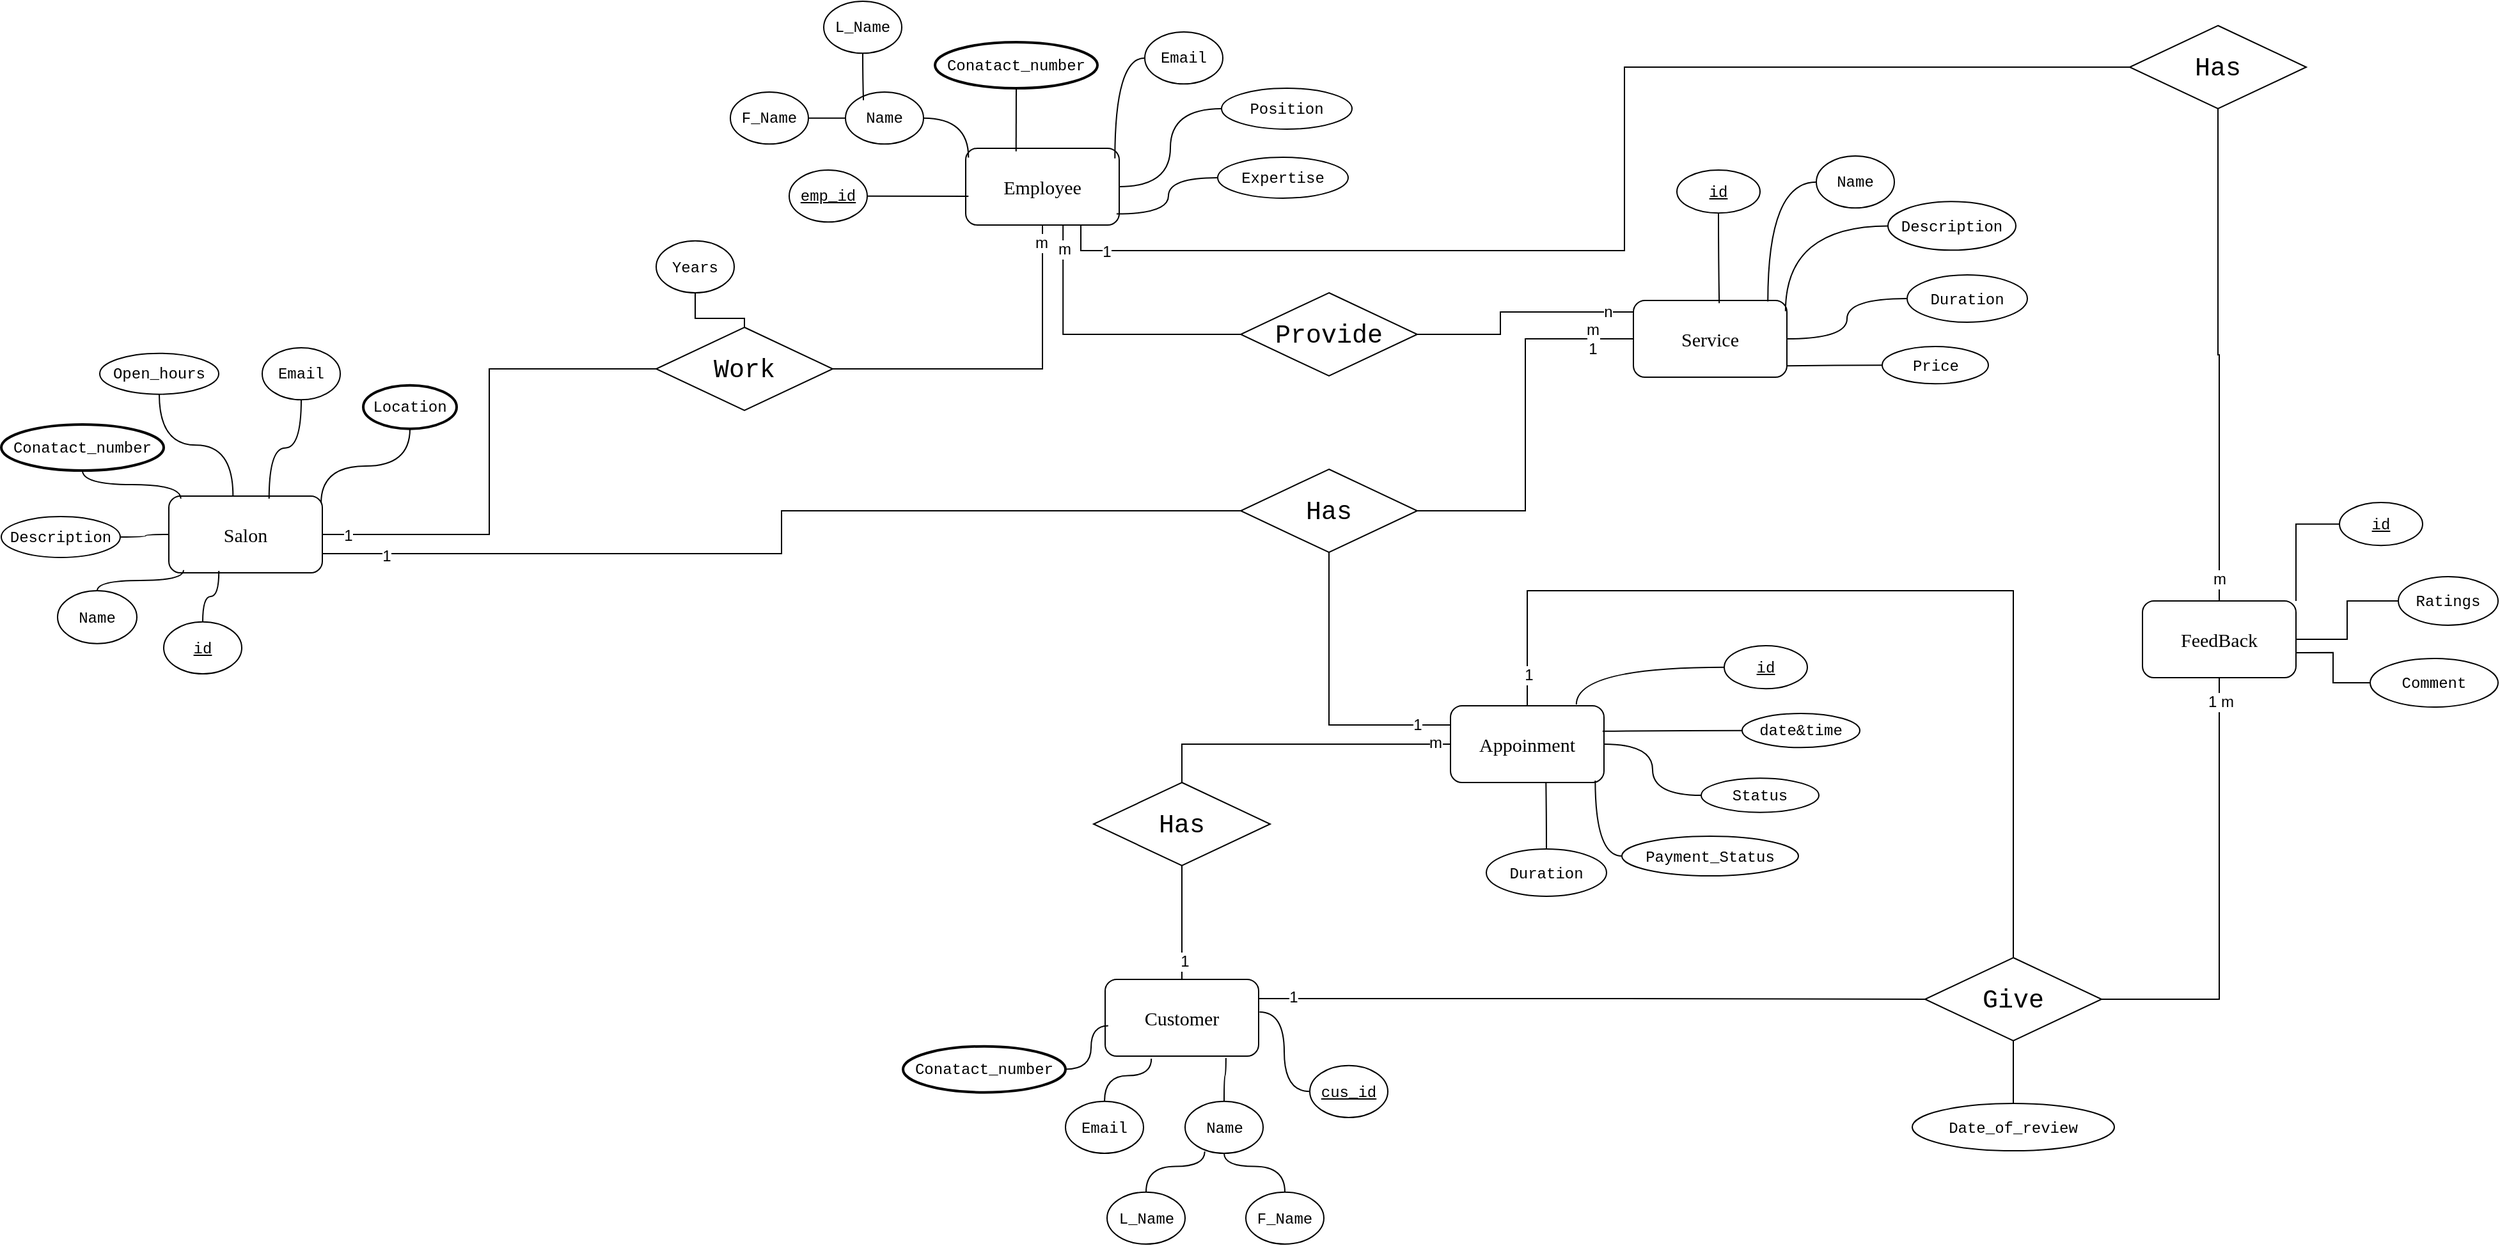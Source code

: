 <mxfile version="26.2.2">
  <diagram name="Page-1" id="j1vBJxc2RjEBW7J9sQVq">
    <mxGraphModel dx="1355" dy="1359" grid="0" gridSize="10" guides="1" tooltips="1" connect="1" arrows="1" fold="1" page="0" pageScale="1" pageWidth="850" pageHeight="1100" math="0" shadow="0">
      <root>
        <mxCell id="0" />
        <mxCell id="1" parent="0" />
        <mxCell id="t2eCOnF7JoxN58FBNp2V-71" value="" style="group" parent="1" vertex="1" connectable="0">
          <mxGeometry x="-434" y="-424" width="356" height="255.0" as="geometry" />
        </mxCell>
        <mxCell id="t2eCOnF7JoxN58FBNp2V-1" value="&lt;font face=&quot;Lucida Console&quot; style=&quot;font-size: 15px;&quot;&gt;Salon&lt;/font&gt;" style="rounded=1;whiteSpace=wrap;html=1;" parent="t2eCOnF7JoxN58FBNp2V-71" vertex="1">
          <mxGeometry x="131" y="116" width="120" height="60" as="geometry" />
        </mxCell>
        <mxCell id="t2eCOnF7JoxN58FBNp2V-2" value="&lt;u&gt;&lt;font face=&quot;Courier New&quot;&gt;id&lt;/font&gt;&lt;/u&gt;" style="ellipse;whiteSpace=wrap;html=1;" parent="t2eCOnF7JoxN58FBNp2V-71" vertex="1">
          <mxGeometry x="127" y="214.33" width="61" height="40.67" as="geometry" />
        </mxCell>
        <mxCell id="t2eCOnF7JoxN58FBNp2V-3" value="&lt;font style=&quot;&quot; face=&quot;Courier New&quot;&gt;Name&lt;/font&gt;" style="ellipse;whiteSpace=wrap;html=1;" parent="t2eCOnF7JoxN58FBNp2V-71" vertex="1">
          <mxGeometry x="44" y="190" width="62" height="41.34" as="geometry" />
        </mxCell>
        <mxCell id="t2eCOnF7JoxN58FBNp2V-4" value="&lt;font style=&quot;&quot; face=&quot;Courier New&quot;&gt;Conatact_number&lt;/font&gt;" style="ellipse;whiteSpace=wrap;html=1;strokeWidth=2;" parent="t2eCOnF7JoxN58FBNp2V-71" vertex="1">
          <mxGeometry y="60" width="127" height="36" as="geometry" />
        </mxCell>
        <mxCell id="t2eCOnF7JoxN58FBNp2V-5" value="&lt;font style=&quot;&quot; face=&quot;Courier New&quot;&gt;Email&lt;/font&gt;" style="ellipse;whiteSpace=wrap;html=1;" parent="t2eCOnF7JoxN58FBNp2V-71" vertex="1">
          <mxGeometry x="204" width="61" height="40.67" as="geometry" />
        </mxCell>
        <mxCell id="t2eCOnF7JoxN58FBNp2V-6" value="&lt;font style=&quot;&quot; face=&quot;Courier New&quot;&gt;Location&lt;/font&gt;" style="ellipse;whiteSpace=wrap;html=1;strokeWidth=2;perimeterSpacing=0;strokeColor=default;" parent="t2eCOnF7JoxN58FBNp2V-71" vertex="1">
          <mxGeometry x="283" y="29.34" width="73" height="34" as="geometry" />
        </mxCell>
        <mxCell id="t2eCOnF7JoxN58FBNp2V-39" style="edgeStyle=orthogonalEdgeStyle;rounded=0;orthogonalLoop=1;jettySize=auto;html=1;fontSize=12;startSize=8;endSize=8;strokeColor=default;align=center;verticalAlign=middle;fontFamily=Helvetica;fontColor=default;labelBackgroundColor=default;elbow=vertical;startFill=0;endArrow=none;curved=1;" parent="t2eCOnF7JoxN58FBNp2V-71" source="t2eCOnF7JoxN58FBNp2V-7" target="t2eCOnF7JoxN58FBNp2V-1" edge="1">
          <mxGeometry relative="1" as="geometry" />
        </mxCell>
        <mxCell id="t2eCOnF7JoxN58FBNp2V-7" value="&lt;font style=&quot;&quot; face=&quot;Courier New&quot;&gt;Description&lt;/font&gt;" style="ellipse;whiteSpace=wrap;html=1;" parent="t2eCOnF7JoxN58FBNp2V-71" vertex="1">
          <mxGeometry y="132" width="93" height="32" as="geometry" />
        </mxCell>
        <mxCell id="t2eCOnF7JoxN58FBNp2V-8" value="&lt;font style=&quot;&quot; face=&quot;Courier New&quot;&gt;Open_hours&lt;/font&gt;" style="ellipse;whiteSpace=wrap;html=1;" parent="t2eCOnF7JoxN58FBNp2V-71" vertex="1">
          <mxGeometry x="77" y="4.34" width="93" height="32" as="geometry" />
        </mxCell>
        <mxCell id="t2eCOnF7JoxN58FBNp2V-37" style="edgeStyle=elbowEdgeStyle;rounded=0;orthogonalLoop=1;jettySize=auto;html=1;entryX=0.326;entryY=0.976;entryDx=0;entryDy=0;entryPerimeter=0;fontSize=12;elbow=vertical;endArrow=none;startFill=0;curved=1;" parent="t2eCOnF7JoxN58FBNp2V-71" source="t2eCOnF7JoxN58FBNp2V-2" target="t2eCOnF7JoxN58FBNp2V-1" edge="1">
          <mxGeometry relative="1" as="geometry" />
        </mxCell>
        <mxCell id="t2eCOnF7JoxN58FBNp2V-38" style="edgeStyle=elbowEdgeStyle;rounded=0;orthogonalLoop=1;jettySize=auto;html=1;entryX=0.096;entryY=0.965;entryDx=0;entryDy=0;entryPerimeter=0;fontSize=12;startSize=8;endSize=8;endArrow=none;startFill=0;elbow=vertical;curved=1;" parent="t2eCOnF7JoxN58FBNp2V-71" source="t2eCOnF7JoxN58FBNp2V-3" target="t2eCOnF7JoxN58FBNp2V-1" edge="1">
          <mxGeometry relative="1" as="geometry" />
        </mxCell>
        <mxCell id="t2eCOnF7JoxN58FBNp2V-41" style="edgeStyle=orthogonalEdgeStyle;rounded=0;orthogonalLoop=1;jettySize=auto;html=1;entryX=0.418;entryY=-0.001;entryDx=0;entryDy=0;entryPerimeter=0;fontSize=12;startSize=8;endSize=8;strokeColor=default;align=center;verticalAlign=middle;fontFamily=Helvetica;fontColor=default;labelBackgroundColor=default;elbow=vertical;startFill=0;endArrow=none;curved=1;" parent="t2eCOnF7JoxN58FBNp2V-71" source="t2eCOnF7JoxN58FBNp2V-8" target="t2eCOnF7JoxN58FBNp2V-1" edge="1">
          <mxGeometry relative="1" as="geometry" />
        </mxCell>
        <mxCell id="t2eCOnF7JoxN58FBNp2V-42" style="edgeStyle=orthogonalEdgeStyle;rounded=0;orthogonalLoop=1;jettySize=auto;html=1;entryX=0.653;entryY=0.034;entryDx=0;entryDy=0;entryPerimeter=0;fontSize=12;startSize=8;endSize=8;strokeColor=default;align=center;verticalAlign=middle;fontFamily=Helvetica;fontColor=default;labelBackgroundColor=default;elbow=vertical;startFill=0;endArrow=none;curved=1;" parent="t2eCOnF7JoxN58FBNp2V-71" source="t2eCOnF7JoxN58FBNp2V-5" target="t2eCOnF7JoxN58FBNp2V-1" edge="1">
          <mxGeometry relative="1" as="geometry" />
        </mxCell>
        <mxCell id="t2eCOnF7JoxN58FBNp2V-43" style="edgeStyle=elbowEdgeStyle;rounded=0;orthogonalLoop=1;jettySize=auto;html=1;entryX=0.992;entryY=0.091;entryDx=0;entryDy=0;entryPerimeter=0;fontSize=12;startSize=8;endSize=8;strokeColor=default;align=center;verticalAlign=middle;fontFamily=Helvetica;fontColor=default;labelBackgroundColor=default;elbow=vertical;startFill=0;endArrow=none;curved=1;" parent="t2eCOnF7JoxN58FBNp2V-71" source="t2eCOnF7JoxN58FBNp2V-6" target="t2eCOnF7JoxN58FBNp2V-1" edge="1">
          <mxGeometry relative="1" as="geometry" />
        </mxCell>
        <mxCell id="t2eCOnF7JoxN58FBNp2V-45" style="edgeStyle=elbowEdgeStyle;rounded=0;orthogonalLoop=1;jettySize=auto;html=1;entryX=0.078;entryY=0.034;entryDx=0;entryDy=0;entryPerimeter=0;fontSize=12;startSize=8;endSize=8;strokeColor=default;align=center;verticalAlign=middle;fontFamily=Helvetica;fontColor=default;labelBackgroundColor=default;elbow=vertical;startFill=0;endArrow=none;curved=1;" parent="t2eCOnF7JoxN58FBNp2V-71" source="t2eCOnF7JoxN58FBNp2V-4" target="t2eCOnF7JoxN58FBNp2V-1" edge="1">
          <mxGeometry relative="1" as="geometry" />
        </mxCell>
        <mxCell id="t2eCOnF7JoxN58FBNp2V-72" value="" style="group" parent="1" vertex="1" connectable="0">
          <mxGeometry x="136" y="-695" width="486" height="175" as="geometry" />
        </mxCell>
        <mxCell id="t2eCOnF7JoxN58FBNp2V-16" value="&lt;font face=&quot;Lucida Console&quot; style=&quot;font-size: 15px;&quot;&gt;Employee&lt;/font&gt;" style="rounded=1;whiteSpace=wrap;html=1;" parent="t2eCOnF7JoxN58FBNp2V-72" vertex="1">
          <mxGeometry x="184" y="115" width="120" height="60" as="geometry" />
        </mxCell>
        <mxCell id="t2eCOnF7JoxN58FBNp2V-17" value="&lt;u&gt;&lt;font face=&quot;Courier New&quot;&gt;emp_id&lt;/font&gt;&lt;/u&gt;" style="ellipse;whiteSpace=wrap;html=1;" parent="t2eCOnF7JoxN58FBNp2V-72" vertex="1">
          <mxGeometry x="46" y="132" width="61" height="40.67" as="geometry" />
        </mxCell>
        <mxCell id="t2eCOnF7JoxN58FBNp2V-52" style="edgeStyle=orthogonalEdgeStyle;rounded=0;orthogonalLoop=1;jettySize=auto;html=1;fontSize=12;startSize=8;endSize=8;curved=1;strokeColor=default;align=center;verticalAlign=middle;fontFamily=Helvetica;fontColor=default;labelBackgroundColor=default;elbow=vertical;startFill=0;endArrow=none;" parent="t2eCOnF7JoxN58FBNp2V-72" source="t2eCOnF7JoxN58FBNp2V-18" target="t2eCOnF7JoxN58FBNp2V-19" edge="1">
          <mxGeometry relative="1" as="geometry" />
        </mxCell>
        <mxCell id="t2eCOnF7JoxN58FBNp2V-18" value="&lt;font style=&quot;&quot; face=&quot;Courier New&quot;&gt;F_Name&lt;/font&gt;" style="ellipse;whiteSpace=wrap;html=1;" parent="t2eCOnF7JoxN58FBNp2V-72" vertex="1">
          <mxGeometry y="71" width="61" height="40.67" as="geometry" />
        </mxCell>
        <mxCell id="t2eCOnF7JoxN58FBNp2V-19" value="&lt;font style=&quot;&quot; face=&quot;Courier New&quot;&gt;Name&lt;/font&gt;" style="ellipse;whiteSpace=wrap;html=1;" parent="t2eCOnF7JoxN58FBNp2V-72" vertex="1">
          <mxGeometry x="90" y="71" width="61" height="40.67" as="geometry" />
        </mxCell>
        <mxCell id="t2eCOnF7JoxN58FBNp2V-20" value="&lt;font style=&quot;&quot; face=&quot;Courier New&quot;&gt;L_Name&lt;/font&gt;" style="ellipse;whiteSpace=wrap;html=1;" parent="t2eCOnF7JoxN58FBNp2V-72" vertex="1">
          <mxGeometry x="73" width="61" height="40.67" as="geometry" />
        </mxCell>
        <mxCell id="t2eCOnF7JoxN58FBNp2V-21" value="&lt;font style=&quot;&quot; face=&quot;Courier New&quot;&gt;Conatact_number&lt;/font&gt;" style="ellipse;whiteSpace=wrap;html=1;strokeWidth=2;" parent="t2eCOnF7JoxN58FBNp2V-72" vertex="1">
          <mxGeometry x="160" y="32" width="127" height="36" as="geometry" />
        </mxCell>
        <mxCell id="t2eCOnF7JoxN58FBNp2V-22" value="&lt;font style=&quot;&quot; face=&quot;Courier New&quot;&gt;Email&lt;/font&gt;" style="ellipse;whiteSpace=wrap;html=1;" parent="t2eCOnF7JoxN58FBNp2V-72" vertex="1">
          <mxGeometry x="324" y="24" width="61" height="40.67" as="geometry" />
        </mxCell>
        <mxCell id="t2eCOnF7JoxN58FBNp2V-23" value="&lt;font style=&quot;&quot; face=&quot;Courier New&quot;&gt;Expertise&lt;/font&gt;" style="ellipse;whiteSpace=wrap;html=1;" parent="t2eCOnF7JoxN58FBNp2V-72" vertex="1">
          <mxGeometry x="381" y="122" width="102" height="32" as="geometry" />
        </mxCell>
        <mxCell id="t2eCOnF7JoxN58FBNp2V-50" style="edgeStyle=orthogonalEdgeStyle;rounded=0;orthogonalLoop=1;jettySize=auto;html=1;entryX=1;entryY=0.5;entryDx=0;entryDy=0;fontSize=12;startSize=8;endSize=8;curved=1;strokeColor=default;align=center;verticalAlign=middle;fontFamily=Helvetica;fontColor=default;labelBackgroundColor=default;elbow=vertical;startFill=0;endArrow=none;" parent="t2eCOnF7JoxN58FBNp2V-72" source="t2eCOnF7JoxN58FBNp2V-24" target="t2eCOnF7JoxN58FBNp2V-16" edge="1">
          <mxGeometry relative="1" as="geometry" />
        </mxCell>
        <mxCell id="t2eCOnF7JoxN58FBNp2V-24" value="&lt;font style=&quot;&quot; face=&quot;Courier New&quot;&gt;Position&lt;/font&gt;" style="ellipse;whiteSpace=wrap;html=1;" parent="t2eCOnF7JoxN58FBNp2V-72" vertex="1">
          <mxGeometry x="384" y="68" width="102" height="32" as="geometry" />
        </mxCell>
        <mxCell id="t2eCOnF7JoxN58FBNp2V-46" style="edgeStyle=orthogonalEdgeStyle;rounded=0;orthogonalLoop=1;jettySize=auto;html=1;entryX=0.018;entryY=0.625;entryDx=0;entryDy=0;entryPerimeter=0;fontSize=12;startSize=8;endSize=8;strokeColor=default;align=center;verticalAlign=middle;fontFamily=Helvetica;fontColor=default;labelBackgroundColor=default;elbow=vertical;startFill=0;endArrow=none;curved=1;" parent="t2eCOnF7JoxN58FBNp2V-72" source="t2eCOnF7JoxN58FBNp2V-17" target="t2eCOnF7JoxN58FBNp2V-16" edge="1">
          <mxGeometry relative="1" as="geometry" />
        </mxCell>
        <mxCell id="t2eCOnF7JoxN58FBNp2V-47" style="edgeStyle=orthogonalEdgeStyle;rounded=0;orthogonalLoop=1;jettySize=auto;html=1;entryX=0.018;entryY=0.12;entryDx=0;entryDy=0;entryPerimeter=0;fontSize=12;startSize=8;endSize=8;strokeColor=default;align=center;verticalAlign=middle;fontFamily=Helvetica;fontColor=default;labelBackgroundColor=default;elbow=vertical;startFill=0;endArrow=none;curved=1;" parent="t2eCOnF7JoxN58FBNp2V-72" source="t2eCOnF7JoxN58FBNp2V-19" target="t2eCOnF7JoxN58FBNp2V-16" edge="1">
          <mxGeometry relative="1" as="geometry" />
        </mxCell>
        <mxCell id="t2eCOnF7JoxN58FBNp2V-48" style="edgeStyle=orthogonalEdgeStyle;rounded=0;orthogonalLoop=1;jettySize=auto;html=1;entryX=0.328;entryY=0.039;entryDx=0;entryDy=0;entryPerimeter=0;fontSize=12;startSize=8;endSize=8;strokeColor=default;align=center;verticalAlign=middle;fontFamily=Helvetica;fontColor=default;labelBackgroundColor=default;elbow=vertical;startFill=0;endArrow=none;curved=1;" parent="t2eCOnF7JoxN58FBNp2V-72" source="t2eCOnF7JoxN58FBNp2V-21" target="t2eCOnF7JoxN58FBNp2V-16" edge="1">
          <mxGeometry relative="1" as="geometry" />
        </mxCell>
        <mxCell id="t2eCOnF7JoxN58FBNp2V-49" style="edgeStyle=orthogonalEdgeStyle;rounded=0;orthogonalLoop=1;jettySize=auto;html=1;entryX=0.972;entryY=0.131;entryDx=0;entryDy=0;entryPerimeter=0;fontSize=12;startSize=8;endSize=8;curved=1;strokeColor=default;align=center;verticalAlign=middle;fontFamily=Helvetica;fontColor=default;labelBackgroundColor=default;elbow=vertical;startFill=0;endArrow=none;" parent="t2eCOnF7JoxN58FBNp2V-72" source="t2eCOnF7JoxN58FBNp2V-22" target="t2eCOnF7JoxN58FBNp2V-16" edge="1">
          <mxGeometry relative="1" as="geometry" />
        </mxCell>
        <mxCell id="t2eCOnF7JoxN58FBNp2V-51" style="edgeStyle=orthogonalEdgeStyle;rounded=0;orthogonalLoop=1;jettySize=auto;html=1;entryX=0.983;entryY=0.855;entryDx=0;entryDy=0;entryPerimeter=0;fontSize=12;startSize=8;endSize=8;strokeColor=default;align=center;verticalAlign=middle;fontFamily=Helvetica;fontColor=default;labelBackgroundColor=default;elbow=vertical;startFill=0;endArrow=none;curved=1;" parent="t2eCOnF7JoxN58FBNp2V-72" source="t2eCOnF7JoxN58FBNp2V-23" target="t2eCOnF7JoxN58FBNp2V-16" edge="1">
          <mxGeometry relative="1" as="geometry" />
        </mxCell>
        <mxCell id="t2eCOnF7JoxN58FBNp2V-53" style="edgeStyle=orthogonalEdgeStyle;rounded=0;orthogonalLoop=1;jettySize=auto;html=1;entryX=0.23;entryY=0.156;entryDx=0;entryDy=0;entryPerimeter=0;fontSize=12;startSize=8;endSize=8;strokeColor=default;align=center;verticalAlign=middle;fontFamily=Helvetica;fontColor=default;labelBackgroundColor=default;elbow=vertical;startFill=0;endArrow=none;curved=1;" parent="t2eCOnF7JoxN58FBNp2V-72" source="t2eCOnF7JoxN58FBNp2V-20" target="t2eCOnF7JoxN58FBNp2V-19" edge="1">
          <mxGeometry relative="1" as="geometry" />
        </mxCell>
        <mxCell id="t2eCOnF7JoxN58FBNp2V-73" value="" style="group" parent="1" vertex="1" connectable="0">
          <mxGeometry x="271" y="70" width="379" height="207" as="geometry" />
        </mxCell>
        <mxCell id="t2eCOnF7JoxN58FBNp2V-9" value="&lt;font face=&quot;Lucida Console&quot; style=&quot;font-size: 15px;&quot;&gt;Customer&lt;/font&gt;" style="rounded=1;whiteSpace=wrap;html=1;" parent="t2eCOnF7JoxN58FBNp2V-73" vertex="1">
          <mxGeometry x="158" width="120" height="60" as="geometry" />
        </mxCell>
        <mxCell id="t2eCOnF7JoxN58FBNp2V-10" value="&lt;u&gt;&lt;font face=&quot;Courier New&quot;&gt;cus_id&lt;/font&gt;&lt;/u&gt;" style="ellipse;whiteSpace=wrap;html=1;" parent="t2eCOnF7JoxN58FBNp2V-73" vertex="1">
          <mxGeometry x="318" y="67.33" width="61" height="40.67" as="geometry" />
        </mxCell>
        <mxCell id="t2eCOnF7JoxN58FBNp2V-11" value="&lt;font style=&quot;&quot; face=&quot;Courier New&quot;&gt;Name&lt;/font&gt;" style="ellipse;whiteSpace=wrap;html=1;" parent="t2eCOnF7JoxN58FBNp2V-73" vertex="1">
          <mxGeometry x="220.5" y="95.33" width="61" height="40.67" as="geometry" />
        </mxCell>
        <mxCell id="t2eCOnF7JoxN58FBNp2V-68" style="edgeStyle=orthogonalEdgeStyle;rounded=0;orthogonalLoop=1;jettySize=auto;html=1;fontSize=12;startSize=8;endSize=8;strokeColor=default;align=center;verticalAlign=middle;fontFamily=Helvetica;fontColor=default;labelBackgroundColor=default;elbow=vertical;startFill=0;endArrow=none;curved=1;" parent="t2eCOnF7JoxN58FBNp2V-73" source="t2eCOnF7JoxN58FBNp2V-12" target="t2eCOnF7JoxN58FBNp2V-11" edge="1">
          <mxGeometry relative="1" as="geometry" />
        </mxCell>
        <mxCell id="t2eCOnF7JoxN58FBNp2V-12" value="&lt;font style=&quot;&quot; face=&quot;Courier New&quot;&gt;F_Name&lt;/font&gt;" style="ellipse;whiteSpace=wrap;html=1;" parent="t2eCOnF7JoxN58FBNp2V-73" vertex="1">
          <mxGeometry x="268" y="166.33" width="61" height="40.67" as="geometry" />
        </mxCell>
        <mxCell id="t2eCOnF7JoxN58FBNp2V-13" value="&lt;font style=&quot;&quot; face=&quot;Courier New&quot;&gt;L_Name&lt;/font&gt;" style="ellipse;whiteSpace=wrap;html=1;" parent="t2eCOnF7JoxN58FBNp2V-73" vertex="1">
          <mxGeometry x="159.5" y="166.33" width="61" height="40.67" as="geometry" />
        </mxCell>
        <mxCell id="t2eCOnF7JoxN58FBNp2V-14" value="&lt;font style=&quot;&quot; face=&quot;Courier New&quot;&gt;Conatact_number&lt;/font&gt;" style="ellipse;whiteSpace=wrap;html=1;strokeWidth=2;" parent="t2eCOnF7JoxN58FBNp2V-73" vertex="1">
          <mxGeometry y="52.33" width="127" height="36" as="geometry" />
        </mxCell>
        <mxCell id="t2eCOnF7JoxN58FBNp2V-15" value="&lt;font style=&quot;&quot; face=&quot;Courier New&quot;&gt;Email&lt;/font&gt;" style="ellipse;whiteSpace=wrap;html=1;" parent="t2eCOnF7JoxN58FBNp2V-73" vertex="1">
          <mxGeometry x="127" y="95.33" width="61" height="40.67" as="geometry" />
        </mxCell>
        <mxCell id="t2eCOnF7JoxN58FBNp2V-65" style="edgeStyle=orthogonalEdgeStyle;rounded=0;orthogonalLoop=1;jettySize=auto;html=1;entryX=1.006;entryY=0.425;entryDx=0;entryDy=0;entryPerimeter=0;fontSize=12;startSize=8;endSize=8;strokeColor=default;align=center;verticalAlign=middle;fontFamily=Helvetica;fontColor=default;labelBackgroundColor=default;elbow=vertical;startFill=0;endArrow=none;curved=1;" parent="t2eCOnF7JoxN58FBNp2V-73" source="t2eCOnF7JoxN58FBNp2V-10" target="t2eCOnF7JoxN58FBNp2V-9" edge="1">
          <mxGeometry relative="1" as="geometry" />
        </mxCell>
        <mxCell id="t2eCOnF7JoxN58FBNp2V-66" style="edgeStyle=orthogonalEdgeStyle;rounded=0;orthogonalLoop=1;jettySize=auto;html=1;entryX=0.787;entryY=1.025;entryDx=0;entryDy=0;entryPerimeter=0;fontSize=12;startSize=8;endSize=8;strokeColor=default;align=center;verticalAlign=middle;fontFamily=Helvetica;fontColor=default;labelBackgroundColor=default;elbow=vertical;startFill=0;endArrow=none;curved=1;" parent="t2eCOnF7JoxN58FBNp2V-73" source="t2eCOnF7JoxN58FBNp2V-11" target="t2eCOnF7JoxN58FBNp2V-9" edge="1">
          <mxGeometry relative="1" as="geometry" />
        </mxCell>
        <mxCell id="t2eCOnF7JoxN58FBNp2V-67" style="edgeStyle=orthogonalEdgeStyle;rounded=0;orthogonalLoop=1;jettySize=auto;html=1;entryX=0.252;entryY=0.966;entryDx=0;entryDy=0;entryPerimeter=0;fontSize=12;startSize=8;endSize=8;strokeColor=default;align=center;verticalAlign=middle;fontFamily=Helvetica;fontColor=default;labelBackgroundColor=default;elbow=vertical;startFill=0;endArrow=none;curved=1;" parent="t2eCOnF7JoxN58FBNp2V-73" source="t2eCOnF7JoxN58FBNp2V-13" target="t2eCOnF7JoxN58FBNp2V-11" edge="1">
          <mxGeometry relative="1" as="geometry" />
        </mxCell>
        <mxCell id="t2eCOnF7JoxN58FBNp2V-69" style="edgeStyle=orthogonalEdgeStyle;rounded=0;orthogonalLoop=1;jettySize=auto;html=1;entryX=0.301;entryY=1.034;entryDx=0;entryDy=0;entryPerimeter=0;fontSize=12;startSize=8;endSize=8;strokeColor=default;align=center;verticalAlign=middle;fontFamily=Helvetica;fontColor=default;labelBackgroundColor=default;elbow=vertical;startFill=0;endArrow=none;curved=1;" parent="t2eCOnF7JoxN58FBNp2V-73" source="t2eCOnF7JoxN58FBNp2V-15" target="t2eCOnF7JoxN58FBNp2V-9" edge="1">
          <mxGeometry relative="1" as="geometry" />
        </mxCell>
        <mxCell id="t2eCOnF7JoxN58FBNp2V-70" style="edgeStyle=orthogonalEdgeStyle;rounded=0;orthogonalLoop=1;jettySize=auto;html=1;entryX=0.02;entryY=0.605;entryDx=0;entryDy=0;entryPerimeter=0;fontSize=12;startSize=8;endSize=8;strokeColor=default;align=center;verticalAlign=middle;fontFamily=Helvetica;fontColor=default;labelBackgroundColor=default;elbow=vertical;startFill=0;endArrow=none;curved=1;" parent="t2eCOnF7JoxN58FBNp2V-73" source="t2eCOnF7JoxN58FBNp2V-14" target="t2eCOnF7JoxN58FBNp2V-9" edge="1">
          <mxGeometry relative="1" as="geometry" />
        </mxCell>
        <mxCell id="t2eCOnF7JoxN58FBNp2V-74" value="" style="group" parent="1" vertex="1" connectable="0">
          <mxGeometry x="699" y="-191" width="320" height="196" as="geometry" />
        </mxCell>
        <mxCell id="t2eCOnF7JoxN58FBNp2V-31" value="&lt;font face=&quot;Lucida Console&quot; style=&quot;font-size: 15px;&quot;&gt;Appoinment&lt;/font&gt;" style="rounded=1;whiteSpace=wrap;html=1;" parent="t2eCOnF7JoxN58FBNp2V-74" vertex="1">
          <mxGeometry y="47" width="120" height="60" as="geometry" />
        </mxCell>
        <mxCell id="t2eCOnF7JoxN58FBNp2V-32" value="&lt;u&gt;&lt;font face=&quot;Courier New&quot;&gt;id&lt;/font&gt;&lt;/u&gt;" style="ellipse;whiteSpace=wrap;html=1;" parent="t2eCOnF7JoxN58FBNp2V-74" vertex="1">
          <mxGeometry x="214" width="65" height="33.67" as="geometry" />
        </mxCell>
        <mxCell id="t2eCOnF7JoxN58FBNp2V-33" value="&lt;font style=&quot;&quot; face=&quot;Courier New&quot;&gt;date&amp;amp;time&lt;/font&gt;" style="ellipse;whiteSpace=wrap;html=1;" parent="t2eCOnF7JoxN58FBNp2V-74" vertex="1">
          <mxGeometry x="228" y="53" width="92" height="26.67" as="geometry" />
        </mxCell>
        <mxCell id="t2eCOnF7JoxN58FBNp2V-61" style="edgeStyle=orthogonalEdgeStyle;rounded=0;orthogonalLoop=1;jettySize=auto;html=1;fontSize=12;startSize=8;endSize=8;strokeColor=default;align=center;verticalAlign=middle;fontFamily=Helvetica;fontColor=default;labelBackgroundColor=default;elbow=vertical;startFill=0;endArrow=none;curved=1;" parent="t2eCOnF7JoxN58FBNp2V-74" source="t2eCOnF7JoxN58FBNp2V-34" target="t2eCOnF7JoxN58FBNp2V-31" edge="1">
          <mxGeometry relative="1" as="geometry" />
        </mxCell>
        <mxCell id="t2eCOnF7JoxN58FBNp2V-34" value="&lt;font style=&quot;&quot; face=&quot;Courier New&quot;&gt;Status&lt;/font&gt;" style="ellipse;whiteSpace=wrap;html=1;" parent="t2eCOnF7JoxN58FBNp2V-74" vertex="1">
          <mxGeometry x="196" y="103.67" width="92" height="26.67" as="geometry" />
        </mxCell>
        <mxCell id="t2eCOnF7JoxN58FBNp2V-35" value="&lt;font style=&quot;&quot; face=&quot;Courier New&quot;&gt;Payment_Status&lt;/font&gt;" style="ellipse;whiteSpace=wrap;html=1;" parent="t2eCOnF7JoxN58FBNp2V-74" vertex="1">
          <mxGeometry x="134" y="149" width="138" height="31" as="geometry" />
        </mxCell>
        <mxCell id="t2eCOnF7JoxN58FBNp2V-36" value="&lt;font style=&quot;&quot; face=&quot;Courier New&quot;&gt;Duration&lt;/font&gt;" style="ellipse;whiteSpace=wrap;html=1;" parent="t2eCOnF7JoxN58FBNp2V-74" vertex="1">
          <mxGeometry x="28" y="159" width="94" height="37" as="geometry" />
        </mxCell>
        <mxCell id="t2eCOnF7JoxN58FBNp2V-59" style="edgeStyle=orthogonalEdgeStyle;rounded=0;orthogonalLoop=1;jettySize=auto;html=1;entryX=0.622;entryY=0.998;entryDx=0;entryDy=0;entryPerimeter=0;fontSize=12;startSize=8;endSize=8;strokeColor=default;align=center;verticalAlign=middle;fontFamily=Helvetica;fontColor=default;labelBackgroundColor=default;elbow=vertical;startFill=0;endArrow=none;curved=1;" parent="t2eCOnF7JoxN58FBNp2V-74" source="t2eCOnF7JoxN58FBNp2V-36" target="t2eCOnF7JoxN58FBNp2V-31" edge="1">
          <mxGeometry relative="1" as="geometry" />
        </mxCell>
        <mxCell id="t2eCOnF7JoxN58FBNp2V-62" style="edgeStyle=orthogonalEdgeStyle;rounded=0;orthogonalLoop=1;jettySize=auto;html=1;entryX=0.991;entryY=0.332;entryDx=0;entryDy=0;entryPerimeter=0;fontSize=12;startSize=8;endSize=8;strokeColor=default;align=center;verticalAlign=middle;fontFamily=Helvetica;fontColor=default;labelBackgroundColor=default;elbow=vertical;startFill=0;endArrow=none;curved=1;" parent="t2eCOnF7JoxN58FBNp2V-74" source="t2eCOnF7JoxN58FBNp2V-33" target="t2eCOnF7JoxN58FBNp2V-31" edge="1">
          <mxGeometry relative="1" as="geometry" />
        </mxCell>
        <mxCell id="t2eCOnF7JoxN58FBNp2V-63" style="edgeStyle=orthogonalEdgeStyle;rounded=0;orthogonalLoop=1;jettySize=auto;html=1;entryX=0.82;entryY=-0.017;entryDx=0;entryDy=0;entryPerimeter=0;fontSize=12;startSize=8;endSize=8;strokeColor=default;align=center;verticalAlign=middle;fontFamily=Helvetica;fontColor=default;labelBackgroundColor=default;elbow=vertical;startFill=0;endArrow=none;curved=1;" parent="t2eCOnF7JoxN58FBNp2V-74" source="t2eCOnF7JoxN58FBNp2V-32" target="t2eCOnF7JoxN58FBNp2V-31" edge="1">
          <mxGeometry relative="1" as="geometry" />
        </mxCell>
        <mxCell id="t2eCOnF7JoxN58FBNp2V-64" style="edgeStyle=orthogonalEdgeStyle;rounded=0;orthogonalLoop=1;jettySize=auto;html=1;entryX=0.943;entryY=0.975;entryDx=0;entryDy=0;entryPerimeter=0;fontSize=12;startSize=8;endSize=8;strokeColor=default;align=center;verticalAlign=middle;fontFamily=Helvetica;fontColor=default;labelBackgroundColor=default;elbow=vertical;startFill=0;endArrow=none;curved=1;" parent="t2eCOnF7JoxN58FBNp2V-74" source="t2eCOnF7JoxN58FBNp2V-35" target="t2eCOnF7JoxN58FBNp2V-31" edge="1">
          <mxGeometry relative="1" as="geometry" />
        </mxCell>
        <mxCell id="t2eCOnF7JoxN58FBNp2V-75" value="" style="group" parent="1" vertex="1" connectable="0">
          <mxGeometry x="835" y="-574" width="315" height="178.16" as="geometry" />
        </mxCell>
        <mxCell id="t2eCOnF7JoxN58FBNp2V-25" value="&lt;font face=&quot;Lucida Console&quot; style=&quot;font-size: 15px;&quot;&gt;Service&lt;/font&gt;" style="rounded=1;whiteSpace=wrap;html=1;" parent="t2eCOnF7JoxN58FBNp2V-75" vertex="1">
          <mxGeometry x="7" y="113" width="120" height="60" as="geometry" />
        </mxCell>
        <mxCell id="t2eCOnF7JoxN58FBNp2V-26" value="&lt;u&gt;&lt;font face=&quot;Courier New&quot;&gt;id&lt;/font&gt;&lt;/u&gt;" style="ellipse;whiteSpace=wrap;html=1;" parent="t2eCOnF7JoxN58FBNp2V-75" vertex="1">
          <mxGeometry x="41" y="11" width="65" height="33.67" as="geometry" />
        </mxCell>
        <mxCell id="t2eCOnF7JoxN58FBNp2V-27" value="&lt;font style=&quot;&quot; face=&quot;Courier New&quot;&gt;Name&lt;/font&gt;" style="ellipse;whiteSpace=wrap;html=1;" parent="t2eCOnF7JoxN58FBNp2V-75" vertex="1">
          <mxGeometry x="150" width="61" height="40.67" as="geometry" />
        </mxCell>
        <mxCell id="t2eCOnF7JoxN58FBNp2V-28" value="&lt;font style=&quot;&quot; face=&quot;Courier New&quot;&gt;Description&lt;/font&gt;" style="ellipse;whiteSpace=wrap;html=1;" parent="t2eCOnF7JoxN58FBNp2V-75" vertex="1">
          <mxGeometry x="206" y="35.67" width="100" height="38" as="geometry" />
        </mxCell>
        <mxCell id="t2eCOnF7JoxN58FBNp2V-57" style="edgeStyle=orthogonalEdgeStyle;rounded=0;orthogonalLoop=1;jettySize=auto;html=1;fontSize=12;startSize=8;endSize=8;strokeColor=default;align=center;verticalAlign=middle;fontFamily=Helvetica;fontColor=default;labelBackgroundColor=default;elbow=vertical;startFill=0;endArrow=none;curved=1;" parent="t2eCOnF7JoxN58FBNp2V-75" source="t2eCOnF7JoxN58FBNp2V-29" target="t2eCOnF7JoxN58FBNp2V-25" edge="1">
          <mxGeometry relative="1" as="geometry" />
        </mxCell>
        <mxCell id="t2eCOnF7JoxN58FBNp2V-29" value="&lt;font style=&quot;&quot; face=&quot;Courier New&quot;&gt;Duration&lt;/font&gt;" style="ellipse;whiteSpace=wrap;html=1;" parent="t2eCOnF7JoxN58FBNp2V-75" vertex="1">
          <mxGeometry x="221" y="93" width="94" height="37" as="geometry" />
        </mxCell>
        <mxCell id="t2eCOnF7JoxN58FBNp2V-58" style="edgeStyle=orthogonalEdgeStyle;rounded=0;orthogonalLoop=1;jettySize=auto;html=1;fontSize=12;startSize=8;endSize=8;strokeColor=default;align=center;verticalAlign=middle;fontFamily=Helvetica;fontColor=default;labelBackgroundColor=default;elbow=vertical;startFill=0;endArrow=none;entryX=1.002;entryY=0.852;entryDx=0;entryDy=0;entryPerimeter=0;curved=1;" parent="t2eCOnF7JoxN58FBNp2V-75" source="t2eCOnF7JoxN58FBNp2V-30" target="t2eCOnF7JoxN58FBNp2V-25" edge="1">
          <mxGeometry relative="1" as="geometry" />
        </mxCell>
        <mxCell id="t2eCOnF7JoxN58FBNp2V-30" value="&lt;font style=&quot;&quot; face=&quot;Courier New&quot;&gt;Price&lt;/font&gt;" style="ellipse;whiteSpace=wrap;html=1;" parent="t2eCOnF7JoxN58FBNp2V-75" vertex="1">
          <mxGeometry x="201.5" y="149" width="83" height="29.16" as="geometry" />
        </mxCell>
        <mxCell id="t2eCOnF7JoxN58FBNp2V-54" style="edgeStyle=orthogonalEdgeStyle;rounded=0;orthogonalLoop=1;jettySize=auto;html=1;entryX=0.559;entryY=0.036;entryDx=0;entryDy=0;entryPerimeter=0;fontSize=12;startSize=8;endSize=8;strokeColor=default;align=center;verticalAlign=middle;fontFamily=Helvetica;fontColor=default;labelBackgroundColor=default;elbow=vertical;startFill=0;endArrow=none;curved=1;" parent="t2eCOnF7JoxN58FBNp2V-75" source="t2eCOnF7JoxN58FBNp2V-26" target="t2eCOnF7JoxN58FBNp2V-25" edge="1">
          <mxGeometry relative="1" as="geometry" />
        </mxCell>
        <mxCell id="t2eCOnF7JoxN58FBNp2V-55" style="edgeStyle=orthogonalEdgeStyle;rounded=0;orthogonalLoop=1;jettySize=auto;html=1;entryX=0.876;entryY=0.013;entryDx=0;entryDy=0;entryPerimeter=0;fontSize=12;startSize=8;endSize=8;curved=1;strokeColor=default;align=center;verticalAlign=middle;fontFamily=Helvetica;fontColor=default;labelBackgroundColor=default;elbow=vertical;startFill=0;endArrow=none;" parent="t2eCOnF7JoxN58FBNp2V-75" source="t2eCOnF7JoxN58FBNp2V-27" target="t2eCOnF7JoxN58FBNp2V-25" edge="1">
          <mxGeometry relative="1" as="geometry" />
        </mxCell>
        <mxCell id="t2eCOnF7JoxN58FBNp2V-56" style="edgeStyle=orthogonalEdgeStyle;rounded=0;orthogonalLoop=1;jettySize=auto;html=1;entryX=0.991;entryY=0.14;entryDx=0;entryDy=0;entryPerimeter=0;fontSize=12;startSize=8;endSize=8;strokeColor=default;align=center;verticalAlign=middle;fontFamily=Helvetica;fontColor=default;labelBackgroundColor=default;elbow=vertical;startFill=0;endArrow=none;curved=1;" parent="t2eCOnF7JoxN58FBNp2V-75" source="t2eCOnF7JoxN58FBNp2V-28" target="t2eCOnF7JoxN58FBNp2V-25" edge="1">
          <mxGeometry relative="1" as="geometry" />
        </mxCell>
        <mxCell id="t2eCOnF7JoxN58FBNp2V-78" style="edgeStyle=orthogonalEdgeStyle;rounded=0;orthogonalLoop=1;jettySize=auto;html=1;entryX=1;entryY=0.5;entryDx=0;entryDy=0;fontSize=12;startSize=8;endSize=8;endArrow=none;startFill=0;" parent="1" source="t2eCOnF7JoxN58FBNp2V-76" target="t2eCOnF7JoxN58FBNp2V-1" edge="1">
          <mxGeometry relative="1" as="geometry" />
        </mxCell>
        <mxCell id="t2eCOnF7JoxN58FBNp2V-79" value="1" style="edgeLabel;html=1;align=center;verticalAlign=middle;resizable=0;points=[];fontSize=12;" parent="t2eCOnF7JoxN58FBNp2V-78" vertex="1" connectable="0">
          <mxGeometry x="0.899" y="1" relative="1" as="geometry">
            <mxPoint as="offset" />
          </mxGeometry>
        </mxCell>
        <mxCell id="t2eCOnF7JoxN58FBNp2V-76" value="&lt;font style=&quot;font-size: 20px;&quot; face=&quot;Courier New&quot;&gt;Work&lt;/font&gt;" style="rhombus;whiteSpace=wrap;html=1;" parent="1" vertex="1">
          <mxGeometry x="78" y="-440" width="138" height="65" as="geometry" />
        </mxCell>
        <mxCell id="t2eCOnF7JoxN58FBNp2V-77" style="edgeStyle=orthogonalEdgeStyle;rounded=0;orthogonalLoop=1;jettySize=auto;html=1;entryX=1;entryY=0.5;entryDx=0;entryDy=0;fontSize=12;startSize=8;endSize=8;endArrow=none;startFill=0;exitX=0.5;exitY=1;exitDx=0;exitDy=0;" parent="1" source="t2eCOnF7JoxN58FBNp2V-16" target="t2eCOnF7JoxN58FBNp2V-76" edge="1">
          <mxGeometry relative="1" as="geometry" />
        </mxCell>
        <mxCell id="t2eCOnF7JoxN58FBNp2V-80" value="m" style="edgeLabel;html=1;align=center;verticalAlign=middle;resizable=0;points=[];fontSize=12;" parent="t2eCOnF7JoxN58FBNp2V-77" vertex="1" connectable="0">
          <mxGeometry x="-0.902" y="-1" relative="1" as="geometry">
            <mxPoint as="offset" />
          </mxGeometry>
        </mxCell>
        <mxCell id="t2eCOnF7JoxN58FBNp2V-83" style="edgeStyle=orthogonalEdgeStyle;rounded=0;orthogonalLoop=1;jettySize=auto;html=1;entryX=0;entryY=0.5;entryDx=0;entryDy=0;fontSize=12;startSize=8;endSize=8;strokeColor=default;align=center;verticalAlign=middle;fontFamily=Helvetica;fontColor=default;labelBackgroundColor=default;elbow=vertical;startFill=0;endArrow=none;exitX=0.5;exitY=0;exitDx=0;exitDy=0;" parent="1" source="t2eCOnF7JoxN58FBNp2V-81" target="t2eCOnF7JoxN58FBNp2V-31" edge="1">
          <mxGeometry relative="1" as="geometry" />
        </mxCell>
        <mxCell id="t2eCOnF7JoxN58FBNp2V-85" value="m" style="edgeLabel;html=1;align=center;verticalAlign=middle;resizable=0;points=[];fontSize=12;" parent="t2eCOnF7JoxN58FBNp2V-83" vertex="1" connectable="0">
          <mxGeometry x="0.898" y="1" relative="1" as="geometry">
            <mxPoint as="offset" />
          </mxGeometry>
        </mxCell>
        <mxCell id="t2eCOnF7JoxN58FBNp2V-81" value="&lt;font style=&quot;font-size: 20px;&quot; face=&quot;Courier New&quot;&gt;Has&lt;/font&gt;" style="rhombus;whiteSpace=wrap;html=1;" parent="1" vertex="1">
          <mxGeometry x="420" y="-84" width="138" height="65" as="geometry" />
        </mxCell>
        <mxCell id="t2eCOnF7JoxN58FBNp2V-82" style="edgeStyle=orthogonalEdgeStyle;rounded=0;orthogonalLoop=1;jettySize=auto;html=1;entryX=0.5;entryY=1;entryDx=0;entryDy=0;fontSize=12;startSize=8;endSize=8;strokeColor=default;align=center;verticalAlign=middle;fontFamily=Helvetica;fontColor=default;labelBackgroundColor=default;elbow=vertical;startFill=0;endArrow=none;" parent="1" source="t2eCOnF7JoxN58FBNp2V-9" target="t2eCOnF7JoxN58FBNp2V-81" edge="1">
          <mxGeometry relative="1" as="geometry" />
        </mxCell>
        <mxCell id="t2eCOnF7JoxN58FBNp2V-84" value="1" style="edgeLabel;html=1;align=center;verticalAlign=middle;resizable=0;points=[];fontSize=12;" parent="t2eCOnF7JoxN58FBNp2V-82" vertex="1" connectable="0">
          <mxGeometry x="-0.68" y="-2" relative="1" as="geometry">
            <mxPoint as="offset" />
          </mxGeometry>
        </mxCell>
        <mxCell id="t2eCOnF7JoxN58FBNp2V-88" style="edgeStyle=orthogonalEdgeStyle;rounded=0;orthogonalLoop=1;jettySize=auto;html=1;exitX=1;exitY=0.5;exitDx=0;exitDy=0;entryX=0;entryY=0.5;entryDx=0;entryDy=0;fontSize=12;startSize=8;endSize=8;strokeColor=default;align=center;verticalAlign=middle;fontFamily=Helvetica;fontColor=default;labelBackgroundColor=default;elbow=vertical;startFill=0;endArrow=none;" parent="1" source="t2eCOnF7JoxN58FBNp2V-86" target="t2eCOnF7JoxN58FBNp2V-25" edge="1">
          <mxGeometry relative="1" as="geometry" />
        </mxCell>
        <mxCell id="t2eCOnF7JoxN58FBNp2V-93" value="m&lt;div&gt;1&lt;/div&gt;" style="edgeLabel;html=1;align=center;verticalAlign=middle;resizable=0;points=[];fontSize=12;" parent="t2eCOnF7JoxN58FBNp2V-88" vertex="1" connectable="0">
          <mxGeometry x="0.79" relative="1" as="geometry">
            <mxPoint as="offset" />
          </mxGeometry>
        </mxCell>
        <mxCell id="t2eCOnF7JoxN58FBNp2V-86" value="&lt;font face=&quot;Courier New&quot;&gt;&lt;span style=&quot;font-size: 20px;&quot;&gt;Has&lt;/span&gt;&lt;/font&gt;" style="rhombus;whiteSpace=wrap;html=1;" parent="1" vertex="1">
          <mxGeometry x="535" y="-329" width="138" height="65" as="geometry" />
        </mxCell>
        <mxCell id="t2eCOnF7JoxN58FBNp2V-87" style="edgeStyle=orthogonalEdgeStyle;rounded=0;orthogonalLoop=1;jettySize=auto;html=1;entryX=0;entryY=0.5;entryDx=0;entryDy=0;fontSize=12;startSize=8;endSize=8;strokeColor=default;align=center;verticalAlign=middle;fontFamily=Helvetica;fontColor=default;labelBackgroundColor=default;elbow=vertical;startFill=0;endArrow=none;exitX=1;exitY=0.75;exitDx=0;exitDy=0;" parent="1" source="t2eCOnF7JoxN58FBNp2V-1" target="t2eCOnF7JoxN58FBNp2V-86" edge="1">
          <mxGeometry relative="1" as="geometry" />
        </mxCell>
        <mxCell id="t2eCOnF7JoxN58FBNp2V-89" value="1" style="edgeLabel;html=1;align=center;verticalAlign=middle;resizable=0;points=[];fontSize=12;" parent="t2eCOnF7JoxN58FBNp2V-87" vertex="1" connectable="0">
          <mxGeometry x="-0.868" y="-2" relative="1" as="geometry">
            <mxPoint as="offset" />
          </mxGeometry>
        </mxCell>
        <mxCell id="t2eCOnF7JoxN58FBNp2V-91" style="edgeStyle=orthogonalEdgeStyle;rounded=0;orthogonalLoop=1;jettySize=auto;html=1;exitX=0;exitY=0.25;exitDx=0;exitDy=0;entryX=0.5;entryY=1;entryDx=0;entryDy=0;fontSize=12;startSize=8;endSize=8;strokeColor=default;align=center;verticalAlign=middle;fontFamily=Helvetica;fontColor=default;labelBackgroundColor=default;elbow=vertical;startFill=0;endArrow=none;" parent="1" source="t2eCOnF7JoxN58FBNp2V-31" target="t2eCOnF7JoxN58FBNp2V-86" edge="1">
          <mxGeometry relative="1" as="geometry" />
        </mxCell>
        <mxCell id="t2eCOnF7JoxN58FBNp2V-92" value="1" style="edgeLabel;html=1;align=center;verticalAlign=middle;resizable=0;points=[];fontSize=12;" parent="t2eCOnF7JoxN58FBNp2V-91" vertex="1" connectable="0">
          <mxGeometry x="-0.774" relative="1" as="geometry">
            <mxPoint as="offset" />
          </mxGeometry>
        </mxCell>
        <mxCell id="t2eCOnF7JoxN58FBNp2V-96" style="edgeStyle=orthogonalEdgeStyle;rounded=0;orthogonalLoop=1;jettySize=auto;html=1;exitX=1;exitY=0.5;exitDx=0;exitDy=0;entryX=0;entryY=0.25;entryDx=0;entryDy=0;fontSize=12;startSize=8;endSize=8;strokeColor=default;align=center;verticalAlign=middle;fontFamily=Helvetica;fontColor=default;labelBackgroundColor=default;elbow=vertical;startFill=0;endArrow=none;" parent="1" source="t2eCOnF7JoxN58FBNp2V-94" target="t2eCOnF7JoxN58FBNp2V-25" edge="1">
          <mxGeometry relative="1" as="geometry">
            <Array as="points">
              <mxPoint x="738" y="-435" />
              <mxPoint x="738" y="-452" />
              <mxPoint x="842" y="-452" />
            </Array>
          </mxGeometry>
        </mxCell>
        <mxCell id="t2eCOnF7JoxN58FBNp2V-99" value="n" style="edgeLabel;html=1;align=center;verticalAlign=middle;resizable=0;points=[];fontSize=12;" parent="t2eCOnF7JoxN58FBNp2V-96" vertex="1" connectable="0">
          <mxGeometry x="0.732" relative="1" as="geometry">
            <mxPoint as="offset" />
          </mxGeometry>
        </mxCell>
        <mxCell id="t2eCOnF7JoxN58FBNp2V-94" value="&lt;font face=&quot;Courier New&quot;&gt;&lt;span style=&quot;font-size: 20px;&quot;&gt;Provide&lt;/span&gt;&lt;/font&gt;" style="rhombus;whiteSpace=wrap;html=1;" parent="1" vertex="1">
          <mxGeometry x="535" y="-467" width="138" height="65" as="geometry" />
        </mxCell>
        <mxCell id="t2eCOnF7JoxN58FBNp2V-97" style="edgeStyle=orthogonalEdgeStyle;rounded=0;orthogonalLoop=1;jettySize=auto;html=1;exitX=0.634;exitY=0.999;exitDx=0;exitDy=0;entryX=0;entryY=0.5;entryDx=0;entryDy=0;fontSize=12;startSize=8;endSize=8;strokeColor=default;align=center;verticalAlign=middle;fontFamily=Helvetica;fontColor=default;labelBackgroundColor=default;elbow=vertical;startFill=0;endArrow=none;exitPerimeter=0;" parent="1" source="t2eCOnF7JoxN58FBNp2V-16" target="t2eCOnF7JoxN58FBNp2V-94" edge="1">
          <mxGeometry relative="1" as="geometry" />
        </mxCell>
        <mxCell id="t2eCOnF7JoxN58FBNp2V-98" value="m" style="edgeLabel;html=1;align=center;verticalAlign=middle;resizable=0;points=[];fontSize=12;" parent="t2eCOnF7JoxN58FBNp2V-97" vertex="1" connectable="0">
          <mxGeometry x="-0.83" y="1" relative="1" as="geometry">
            <mxPoint as="offset" />
          </mxGeometry>
        </mxCell>
        <mxCell id="t2eCOnF7JoxN58FBNp2V-100" value="&lt;font style=&quot;&quot; face=&quot;Courier New&quot;&gt;Years&lt;/font&gt;" style="ellipse;whiteSpace=wrap;html=1;" parent="1" vertex="1">
          <mxGeometry x="78" y="-507.67" width="61" height="40.67" as="geometry" />
        </mxCell>
        <mxCell id="t2eCOnF7JoxN58FBNp2V-101" style="edgeStyle=orthogonalEdgeStyle;rounded=0;orthogonalLoop=1;jettySize=auto;html=1;entryX=0.5;entryY=0;entryDx=0;entryDy=0;fontSize=12;startSize=8;endSize=8;strokeColor=default;align=center;verticalAlign=middle;fontFamily=Helvetica;fontColor=default;labelBackgroundColor=default;elbow=vertical;startFill=0;endArrow=none;" parent="1" source="t2eCOnF7JoxN58FBNp2V-100" target="t2eCOnF7JoxN58FBNp2V-76" edge="1">
          <mxGeometry relative="1" as="geometry" />
        </mxCell>
        <mxCell id="t2eCOnF7JoxN58FBNp2V-125" style="edgeStyle=orthogonalEdgeStyle;rounded=0;orthogonalLoop=1;jettySize=auto;html=1;entryX=0.5;entryY=1;entryDx=0;entryDy=0;fontSize=12;startSize=8;endSize=8;strokeColor=default;align=center;verticalAlign=middle;fontFamily=Helvetica;fontColor=default;labelBackgroundColor=default;elbow=vertical;startFill=0;endArrow=none;" parent="1" source="t2eCOnF7JoxN58FBNp2V-103" target="t2eCOnF7JoxN58FBNp2V-124" edge="1">
          <mxGeometry relative="1" as="geometry" />
        </mxCell>
        <mxCell id="t2eCOnF7JoxN58FBNp2V-128" value="m" style="edgeLabel;html=1;align=center;verticalAlign=middle;resizable=0;points=[];fontSize=12;" parent="t2eCOnF7JoxN58FBNp2V-125" vertex="1" connectable="0">
          <mxGeometry x="-0.912" relative="1" as="geometry">
            <mxPoint as="offset" />
          </mxGeometry>
        </mxCell>
        <mxCell id="t2eCOnF7JoxN58FBNp2V-103" value="&lt;font face=&quot;Lucida Console&quot; style=&quot;font-size: 15px;&quot;&gt;FeedBack&lt;/font&gt;" style="rounded=1;whiteSpace=wrap;html=1;" parent="1" vertex="1">
          <mxGeometry x="1240" y="-226" width="120" height="60" as="geometry" />
        </mxCell>
        <mxCell id="t2eCOnF7JoxN58FBNp2V-114" style="edgeStyle=orthogonalEdgeStyle;rounded=0;orthogonalLoop=1;jettySize=auto;html=1;entryX=1;entryY=0;entryDx=0;entryDy=0;fontSize=12;startSize=8;endSize=8;strokeColor=default;align=center;verticalAlign=middle;fontFamily=Helvetica;fontColor=default;labelBackgroundColor=default;elbow=vertical;startFill=0;endArrow=none;" parent="1" source="t2eCOnF7JoxN58FBNp2V-104" target="t2eCOnF7JoxN58FBNp2V-103" edge="1">
          <mxGeometry relative="1" as="geometry" />
        </mxCell>
        <mxCell id="t2eCOnF7JoxN58FBNp2V-104" value="&lt;u&gt;&lt;font face=&quot;Courier New&quot;&gt;id&lt;/font&gt;&lt;/u&gt;" style="ellipse;whiteSpace=wrap;html=1;" parent="1" vertex="1">
          <mxGeometry x="1394" y="-303" width="65" height="33.67" as="geometry" />
        </mxCell>
        <mxCell id="t2eCOnF7JoxN58FBNp2V-115" style="edgeStyle=orthogonalEdgeStyle;rounded=0;orthogonalLoop=1;jettySize=auto;html=1;fontSize=12;startSize=8;endSize=8;strokeColor=default;align=center;verticalAlign=middle;fontFamily=Helvetica;fontColor=default;labelBackgroundColor=default;elbow=vertical;startFill=0;endArrow=none;" parent="1" source="t2eCOnF7JoxN58FBNp2V-105" target="t2eCOnF7JoxN58FBNp2V-103" edge="1">
          <mxGeometry relative="1" as="geometry" />
        </mxCell>
        <mxCell id="t2eCOnF7JoxN58FBNp2V-105" value="&lt;font style=&quot;&quot; face=&quot;Courier New&quot;&gt;Ratings&lt;/font&gt;" style="ellipse;whiteSpace=wrap;html=1;" parent="1" vertex="1">
          <mxGeometry x="1440" y="-245" width="78" height="38" as="geometry" />
        </mxCell>
        <mxCell id="t2eCOnF7JoxN58FBNp2V-106" value="&lt;font style=&quot;&quot; face=&quot;Courier New&quot;&gt;Comment&lt;/font&gt;" style="ellipse;whiteSpace=wrap;html=1;" parent="1" vertex="1">
          <mxGeometry x="1418" y="-181" width="100" height="38" as="geometry" />
        </mxCell>
        <mxCell id="t2eCOnF7JoxN58FBNp2V-116" style="edgeStyle=orthogonalEdgeStyle;rounded=0;orthogonalLoop=1;jettySize=auto;html=1;entryX=0.996;entryY=0.674;entryDx=0;entryDy=0;entryPerimeter=0;fontSize=12;startSize=8;endSize=8;strokeColor=default;align=center;verticalAlign=middle;fontFamily=Helvetica;fontColor=default;labelBackgroundColor=default;elbow=vertical;startFill=0;endArrow=none;" parent="1" source="t2eCOnF7JoxN58FBNp2V-106" target="t2eCOnF7JoxN58FBNp2V-103" edge="1">
          <mxGeometry relative="1" as="geometry" />
        </mxCell>
        <mxCell id="t2eCOnF7JoxN58FBNp2V-119" style="edgeStyle=orthogonalEdgeStyle;rounded=0;orthogonalLoop=1;jettySize=auto;html=1;exitX=1;exitY=0.5;exitDx=0;exitDy=0;entryX=0.5;entryY=1;entryDx=0;entryDy=0;fontSize=12;startSize=8;endSize=8;strokeColor=default;align=center;verticalAlign=middle;fontFamily=Helvetica;fontColor=default;labelBackgroundColor=default;elbow=vertical;startFill=0;endArrow=none;" parent="1" source="t2eCOnF7JoxN58FBNp2V-117" target="t2eCOnF7JoxN58FBNp2V-103" edge="1">
          <mxGeometry relative="1" as="geometry" />
        </mxCell>
        <mxCell id="t2eCOnF7JoxN58FBNp2V-121" value="1 m" style="edgeLabel;html=1;align=center;verticalAlign=middle;resizable=0;points=[];fontSize=12;" parent="t2eCOnF7JoxN58FBNp2V-119" vertex="1" connectable="0">
          <mxGeometry x="0.888" y="-1" relative="1" as="geometry">
            <mxPoint as="offset" />
          </mxGeometry>
        </mxCell>
        <mxCell id="t2eCOnF7JoxN58FBNp2V-117" value="&lt;font face=&quot;Courier New&quot;&gt;&lt;span style=&quot;font-size: 20px;&quot;&gt;Give&lt;/span&gt;&lt;/font&gt;" style="rhombus;whiteSpace=wrap;html=1;" parent="1" vertex="1">
          <mxGeometry x="1070" y="53" width="138" height="65" as="geometry" />
        </mxCell>
        <mxCell id="t2eCOnF7JoxN58FBNp2V-118" style="edgeStyle=orthogonalEdgeStyle;rounded=0;orthogonalLoop=1;jettySize=auto;html=1;exitX=1;exitY=0.25;exitDx=0;exitDy=0;entryX=0;entryY=0.5;entryDx=0;entryDy=0;fontSize=12;startSize=8;endSize=8;strokeColor=default;align=center;verticalAlign=middle;fontFamily=Helvetica;fontColor=default;labelBackgroundColor=default;elbow=vertical;startFill=0;endArrow=none;" parent="1" source="t2eCOnF7JoxN58FBNp2V-9" target="t2eCOnF7JoxN58FBNp2V-117" edge="1">
          <mxGeometry relative="1" as="geometry" />
        </mxCell>
        <mxCell id="t2eCOnF7JoxN58FBNp2V-120" value="1" style="edgeLabel;html=1;align=center;verticalAlign=middle;resizable=0;points=[];fontSize=12;" parent="t2eCOnF7JoxN58FBNp2V-118" vertex="1" connectable="0">
          <mxGeometry x="-0.897" y="1" relative="1" as="geometry">
            <mxPoint as="offset" />
          </mxGeometry>
        </mxCell>
        <mxCell id="t2eCOnF7JoxN58FBNp2V-123" style="edgeStyle=orthogonalEdgeStyle;rounded=0;orthogonalLoop=1;jettySize=auto;html=1;entryX=0.5;entryY=1;entryDx=0;entryDy=0;fontSize=12;startSize=8;endSize=8;strokeColor=default;align=center;verticalAlign=middle;fontFamily=Helvetica;fontColor=default;labelBackgroundColor=default;elbow=vertical;startFill=0;endArrow=none;" parent="1" source="t2eCOnF7JoxN58FBNp2V-122" target="t2eCOnF7JoxN58FBNp2V-117" edge="1">
          <mxGeometry relative="1" as="geometry" />
        </mxCell>
        <mxCell id="t2eCOnF7JoxN58FBNp2V-122" value="&lt;font style=&quot;&quot; face=&quot;Courier New&quot;&gt;Date_of_review&lt;/font&gt;" style="ellipse;whiteSpace=wrap;html=1;" parent="1" vertex="1">
          <mxGeometry x="1060" y="167" width="158" height="37" as="geometry" />
        </mxCell>
        <mxCell id="t2eCOnF7JoxN58FBNp2V-126" style="edgeStyle=orthogonalEdgeStyle;rounded=0;orthogonalLoop=1;jettySize=auto;html=1;entryX=0.75;entryY=1;entryDx=0;entryDy=0;fontSize=12;startSize=8;endSize=8;strokeColor=default;align=center;verticalAlign=middle;fontFamily=Helvetica;fontColor=default;labelBackgroundColor=default;elbow=vertical;startFill=0;endArrow=none;" parent="1" source="t2eCOnF7JoxN58FBNp2V-124" target="t2eCOnF7JoxN58FBNp2V-16" edge="1">
          <mxGeometry relative="1" as="geometry" />
        </mxCell>
        <mxCell id="t2eCOnF7JoxN58FBNp2V-127" value="1" style="edgeLabel;html=1;align=center;verticalAlign=middle;resizable=0;points=[];fontSize=12;" parent="t2eCOnF7JoxN58FBNp2V-126" vertex="1" connectable="0">
          <mxGeometry x="0.919" y="1" relative="1" as="geometry">
            <mxPoint as="offset" />
          </mxGeometry>
        </mxCell>
        <mxCell id="t2eCOnF7JoxN58FBNp2V-124" value="&lt;font face=&quot;Courier New&quot;&gt;&lt;span style=&quot;font-size: 20px;&quot;&gt;Has&lt;/span&gt;&lt;/font&gt;" style="rhombus;whiteSpace=wrap;html=1;rounded=0;strokeColor=default;align=center;verticalAlign=middle;fontFamily=Helvetica;fontSize=12;fontColor=default;labelBackgroundColor=default;" parent="1" vertex="1">
          <mxGeometry x="1230" y="-676" width="138" height="65" as="geometry" />
        </mxCell>
        <mxCell id="t2eCOnF7JoxN58FBNp2V-130" style="edgeStyle=orthogonalEdgeStyle;rounded=0;orthogonalLoop=1;jettySize=auto;html=1;entryX=0.5;entryY=0;entryDx=0;entryDy=0;fontSize=12;startSize=8;endSize=8;strokeColor=default;align=center;verticalAlign=middle;fontFamily=Helvetica;fontColor=default;labelBackgroundColor=default;elbow=vertical;startFill=0;endArrow=none;exitX=0.5;exitY=0;exitDx=0;exitDy=0;" parent="1" source="t2eCOnF7JoxN58FBNp2V-31" target="t2eCOnF7JoxN58FBNp2V-117" edge="1">
          <mxGeometry relative="1" as="geometry">
            <Array as="points">
              <mxPoint x="759" y="-234" />
              <mxPoint x="1139" y="-234" />
            </Array>
          </mxGeometry>
        </mxCell>
        <mxCell id="t2eCOnF7JoxN58FBNp2V-131" value="1" style="edgeLabel;html=1;align=center;verticalAlign=middle;resizable=0;points=[];fontSize=12;" parent="t2eCOnF7JoxN58FBNp2V-130" vertex="1" connectable="0">
          <mxGeometry x="-0.937" relative="1" as="geometry">
            <mxPoint x="1" as="offset" />
          </mxGeometry>
        </mxCell>
      </root>
    </mxGraphModel>
  </diagram>
</mxfile>
